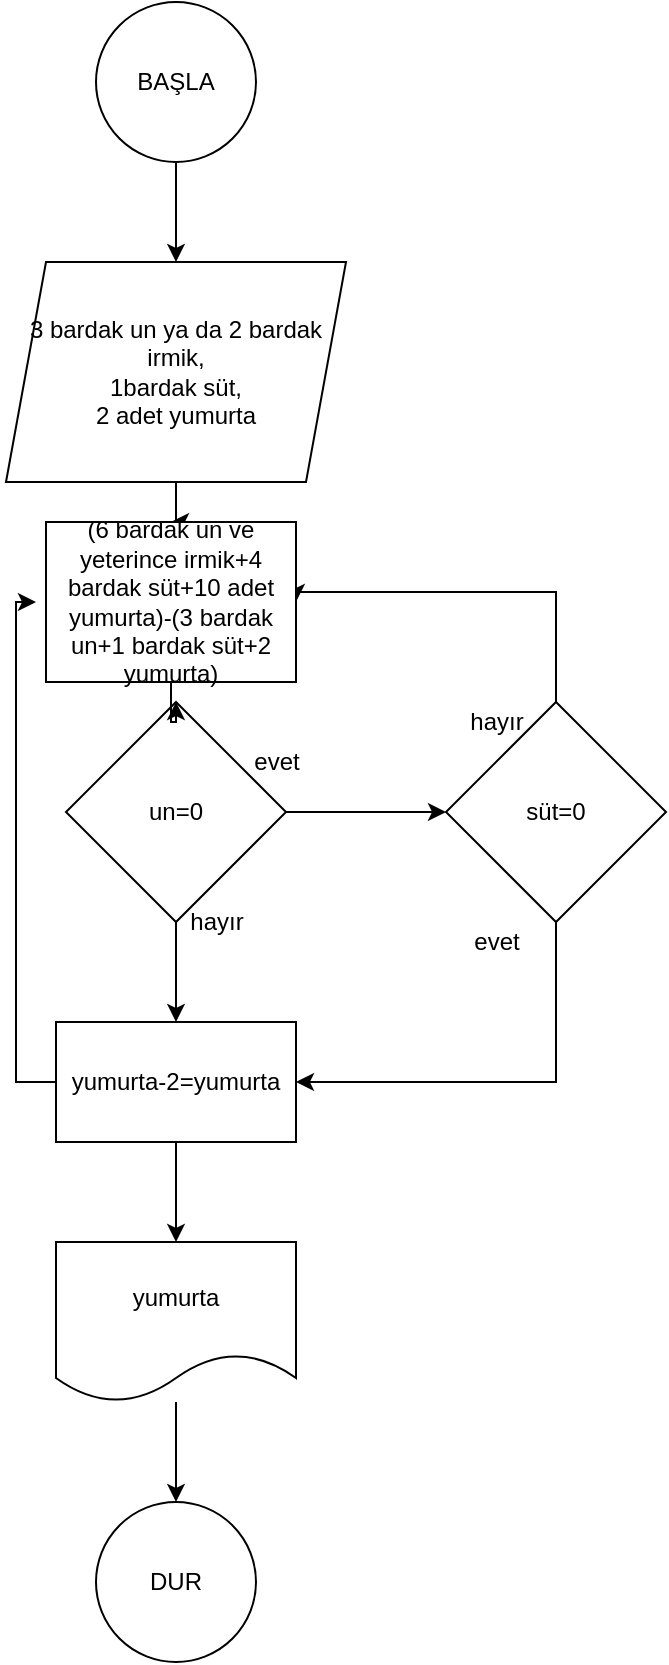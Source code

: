 <mxfile version="15.0.3" type="device"><diagram id="3U88ht7u3v-btwFOQRe0" name="Page-1"><mxGraphModel dx="1248" dy="677" grid="1" gridSize="10" guides="1" tooltips="1" connect="1" arrows="1" fold="1" page="1" pageScale="1" pageWidth="827" pageHeight="1169" math="0" shadow="0"><root><mxCell id="0"/><mxCell id="1" parent="0"/><mxCell id="JHKVluyVwA5MtAEUXTsF-4" value="" style="edgeStyle=orthogonalEdgeStyle;rounded=0;orthogonalLoop=1;jettySize=auto;html=1;" edge="1" parent="1" source="JHKVluyVwA5MtAEUXTsF-1" target="JHKVluyVwA5MtAEUXTsF-3"><mxGeometry relative="1" as="geometry"/></mxCell><mxCell id="JHKVluyVwA5MtAEUXTsF-1" value="BAŞLA" style="ellipse;whiteSpace=wrap;html=1;aspect=fixed;" vertex="1" parent="1"><mxGeometry x="170" y="10" width="80" height="80" as="geometry"/></mxCell><mxCell id="JHKVluyVwA5MtAEUXTsF-2" value="DUR" style="ellipse;whiteSpace=wrap;html=1;aspect=fixed;" vertex="1" parent="1"><mxGeometry x="170" y="760" width="80" height="80" as="geometry"/></mxCell><mxCell id="JHKVluyVwA5MtAEUXTsF-15" value="" style="edgeStyle=orthogonalEdgeStyle;rounded=0;orthogonalLoop=1;jettySize=auto;html=1;" edge="1" parent="1" source="JHKVluyVwA5MtAEUXTsF-3" target="JHKVluyVwA5MtAEUXTsF-14"><mxGeometry relative="1" as="geometry"/></mxCell><mxCell id="JHKVluyVwA5MtAEUXTsF-3" value="3 bardak un ya da 2 bardak irmik,&lt;br&gt;1bardak süt,&lt;br&gt;2 adet yumurta" style="shape=parallelogram;perimeter=parallelogramPerimeter;whiteSpace=wrap;html=1;fixedSize=1;" vertex="1" parent="1"><mxGeometry x="125" y="140" width="170" height="110" as="geometry"/></mxCell><mxCell id="JHKVluyVwA5MtAEUXTsF-8" value="" style="edgeStyle=orthogonalEdgeStyle;rounded=0;orthogonalLoop=1;jettySize=auto;html=1;" edge="1" parent="1" source="JHKVluyVwA5MtAEUXTsF-5" target="JHKVluyVwA5MtAEUXTsF-7"><mxGeometry relative="1" as="geometry"/></mxCell><mxCell id="JHKVluyVwA5MtAEUXTsF-11" value="" style="edgeStyle=orthogonalEdgeStyle;rounded=0;orthogonalLoop=1;jettySize=auto;html=1;" edge="1" parent="1" source="JHKVluyVwA5MtAEUXTsF-5" target="JHKVluyVwA5MtAEUXTsF-10"><mxGeometry relative="1" as="geometry"/></mxCell><mxCell id="JHKVluyVwA5MtAEUXTsF-5" value="un=0" style="rhombus;whiteSpace=wrap;html=1;" vertex="1" parent="1"><mxGeometry x="155" y="360" width="110" height="110" as="geometry"/></mxCell><mxCell id="JHKVluyVwA5MtAEUXTsF-19" style="edgeStyle=orthogonalEdgeStyle;rounded=0;orthogonalLoop=1;jettySize=auto;html=1;entryX=1;entryY=0.5;entryDx=0;entryDy=0;" edge="1" parent="1" source="JHKVluyVwA5MtAEUXTsF-7" target="JHKVluyVwA5MtAEUXTsF-14"><mxGeometry relative="1" as="geometry"><mxPoint x="400" y="290" as="targetPoint"/><Array as="points"><mxPoint x="400" y="305"/></Array></mxGeometry></mxCell><mxCell id="JHKVluyVwA5MtAEUXTsF-20" style="edgeStyle=orthogonalEdgeStyle;rounded=0;orthogonalLoop=1;jettySize=auto;html=1;entryX=1;entryY=0.5;entryDx=0;entryDy=0;" edge="1" parent="1" source="JHKVluyVwA5MtAEUXTsF-7" target="JHKVluyVwA5MtAEUXTsF-10"><mxGeometry relative="1" as="geometry"><Array as="points"><mxPoint x="400" y="550"/></Array></mxGeometry></mxCell><mxCell id="JHKVluyVwA5MtAEUXTsF-7" value="süt=0" style="rhombus;whiteSpace=wrap;html=1;" vertex="1" parent="1"><mxGeometry x="345" y="360" width="110" height="110" as="geometry"/></mxCell><mxCell id="JHKVluyVwA5MtAEUXTsF-9" value="evet" style="text;html=1;align=center;verticalAlign=middle;resizable=0;points=[];autosize=1;strokeColor=none;" vertex="1" parent="1"><mxGeometry x="240" y="380" width="40" height="20" as="geometry"/></mxCell><mxCell id="JHKVluyVwA5MtAEUXTsF-13" style="edgeStyle=orthogonalEdgeStyle;rounded=0;orthogonalLoop=1;jettySize=auto;html=1;" edge="1" parent="1" source="JHKVluyVwA5MtAEUXTsF-10"><mxGeometry relative="1" as="geometry"><mxPoint x="140" y="310" as="targetPoint"/><Array as="points"><mxPoint x="130" y="550"/><mxPoint x="130" y="310"/></Array></mxGeometry></mxCell><mxCell id="JHKVluyVwA5MtAEUXTsF-23" value="" style="edgeStyle=orthogonalEdgeStyle;rounded=0;orthogonalLoop=1;jettySize=auto;html=1;" edge="1" parent="1" source="JHKVluyVwA5MtAEUXTsF-10" target="JHKVluyVwA5MtAEUXTsF-22"><mxGeometry relative="1" as="geometry"/></mxCell><mxCell id="JHKVluyVwA5MtAEUXTsF-10" value="yumurta-2=yumurta" style="rounded=0;whiteSpace=wrap;html=1;" vertex="1" parent="1"><mxGeometry x="150" y="520" width="120" height="60" as="geometry"/></mxCell><mxCell id="JHKVluyVwA5MtAEUXTsF-12" value="hayır" style="text;html=1;align=center;verticalAlign=middle;resizable=0;points=[];autosize=1;strokeColor=none;" vertex="1" parent="1"><mxGeometry x="210" y="460" width="40" height="20" as="geometry"/></mxCell><mxCell id="JHKVluyVwA5MtAEUXTsF-17" value="" style="edgeStyle=orthogonalEdgeStyle;rounded=0;orthogonalLoop=1;jettySize=auto;html=1;entryX=0.5;entryY=0;entryDx=0;entryDy=0;" edge="1" parent="1" source="JHKVluyVwA5MtAEUXTsF-14" target="JHKVluyVwA5MtAEUXTsF-5"><mxGeometry relative="1" as="geometry"/></mxCell><mxCell id="JHKVluyVwA5MtAEUXTsF-14" value="(6 bardak un ve yeterince irmik+4 bardak süt+10 adet yumurta)-(3 bardak un+1 bardak süt+2 yumurta)" style="rounded=0;whiteSpace=wrap;html=1;" vertex="1" parent="1"><mxGeometry x="145" y="270" width="125" height="80" as="geometry"/></mxCell><mxCell id="JHKVluyVwA5MtAEUXTsF-18" value="hayır" style="text;html=1;align=center;verticalAlign=middle;resizable=0;points=[];autosize=1;strokeColor=none;" vertex="1" parent="1"><mxGeometry x="350" y="360" width="40" height="20" as="geometry"/></mxCell><mxCell id="JHKVluyVwA5MtAEUXTsF-21" value="evet" style="text;html=1;align=center;verticalAlign=middle;resizable=0;points=[];autosize=1;strokeColor=none;" vertex="1" parent="1"><mxGeometry x="350" y="470" width="40" height="20" as="geometry"/></mxCell><mxCell id="JHKVluyVwA5MtAEUXTsF-24" value="" style="edgeStyle=orthogonalEdgeStyle;rounded=0;orthogonalLoop=1;jettySize=auto;html=1;" edge="1" parent="1" source="JHKVluyVwA5MtAEUXTsF-22" target="JHKVluyVwA5MtAEUXTsF-2"><mxGeometry relative="1" as="geometry"/></mxCell><mxCell id="JHKVluyVwA5MtAEUXTsF-22" value="yumurta" style="shape=document;whiteSpace=wrap;html=1;boundedLbl=1;" vertex="1" parent="1"><mxGeometry x="150" y="630" width="120" height="80" as="geometry"/></mxCell></root></mxGraphModel></diagram></mxfile>